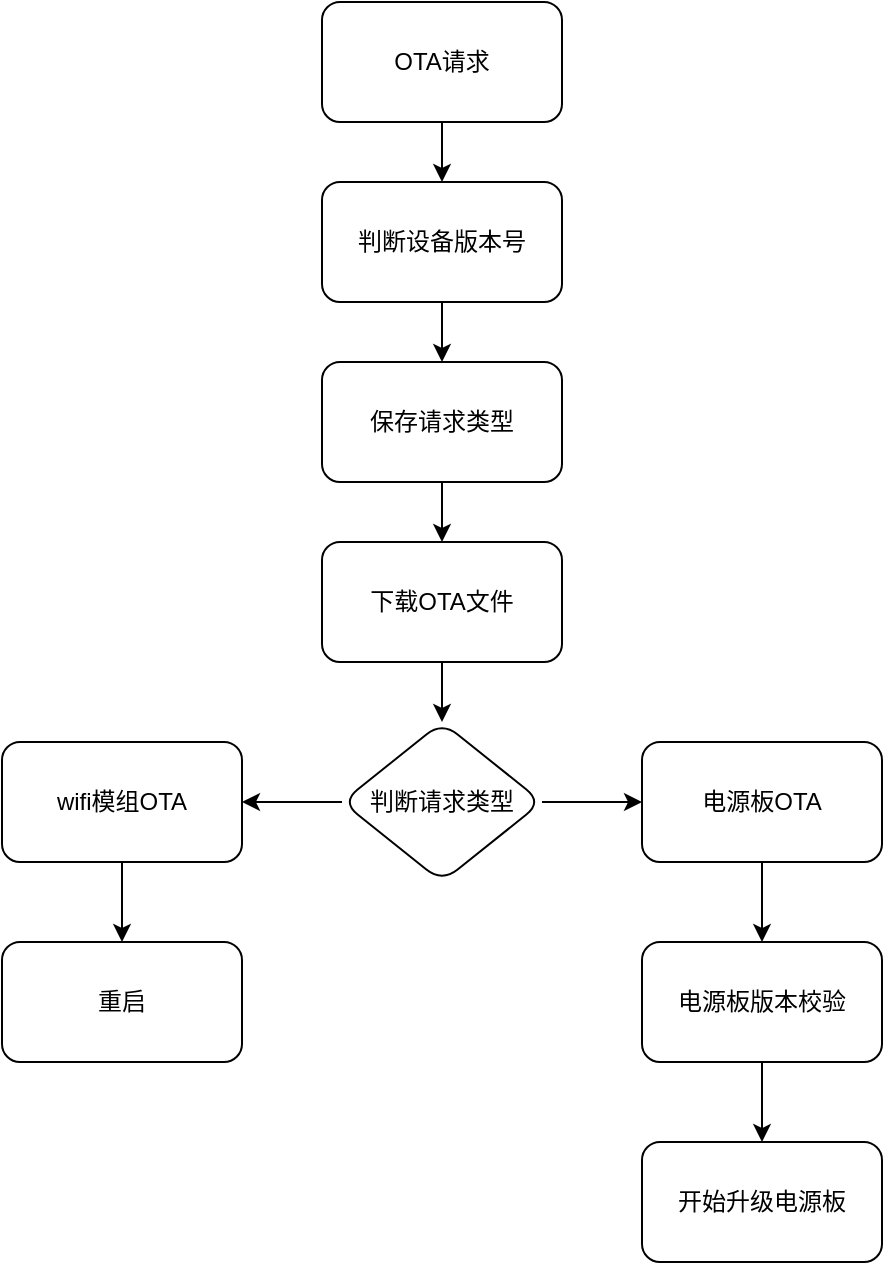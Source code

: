 <mxfile>
    <diagram id="aQuQZa_mv9cfFX0OnEQ4" name="Page-1">
        <mxGraphModel dx="1047" dy="724" grid="1" gridSize="10" guides="1" tooltips="1" connect="1" arrows="1" fold="1" page="1" pageScale="1" pageWidth="3300" pageHeight="4681" math="0" shadow="0">
            <root>
                <mxCell id="0"/>
                <mxCell id="1" parent="0"/>
                <mxCell id="4" value="" style="edgeStyle=none;html=1;" edge="1" parent="1" source="2" target="3">
                    <mxGeometry relative="1" as="geometry"/>
                </mxCell>
                <mxCell id="2" value="OTA请求" style="rounded=1;whiteSpace=wrap;html=1;" parent="1" vertex="1">
                    <mxGeometry x="300" y="170" width="120" height="60" as="geometry"/>
                </mxCell>
                <mxCell id="12" value="" style="edgeStyle=none;html=1;" edge="1" parent="1" source="3" target="11">
                    <mxGeometry relative="1" as="geometry"/>
                </mxCell>
                <mxCell id="3" value="判断设备版本号" style="whiteSpace=wrap;html=1;rounded=1;" vertex="1" parent="1">
                    <mxGeometry x="300" y="260" width="120" height="60" as="geometry"/>
                </mxCell>
                <mxCell id="14" value="" style="edgeStyle=none;html=1;" edge="1" parent="1" source="11" target="13">
                    <mxGeometry relative="1" as="geometry"/>
                </mxCell>
                <mxCell id="11" value="保存请求类型" style="whiteSpace=wrap;html=1;rounded=1;" vertex="1" parent="1">
                    <mxGeometry x="300" y="350" width="120" height="60" as="geometry"/>
                </mxCell>
                <mxCell id="16" value="" style="edgeStyle=none;html=1;" edge="1" parent="1" source="13" target="15">
                    <mxGeometry relative="1" as="geometry"/>
                </mxCell>
                <mxCell id="13" value="下载OTA文件" style="whiteSpace=wrap;html=1;rounded=1;" vertex="1" parent="1">
                    <mxGeometry x="300" y="440" width="120" height="60" as="geometry"/>
                </mxCell>
                <mxCell id="18" value="" style="edgeStyle=none;html=1;" edge="1" parent="1" source="15" target="17">
                    <mxGeometry relative="1" as="geometry"/>
                </mxCell>
                <mxCell id="20" value="" style="edgeStyle=none;html=1;" edge="1" parent="1" source="15" target="19">
                    <mxGeometry relative="1" as="geometry"/>
                </mxCell>
                <mxCell id="15" value="判断请求类型" style="rhombus;whiteSpace=wrap;html=1;rounded=1;" vertex="1" parent="1">
                    <mxGeometry x="310" y="530" width="100" height="80" as="geometry"/>
                </mxCell>
                <mxCell id="24" value="" style="edgeStyle=none;html=1;" edge="1" parent="1" source="17" target="23">
                    <mxGeometry relative="1" as="geometry"/>
                </mxCell>
                <mxCell id="17" value="电源板OTA" style="whiteSpace=wrap;html=1;rounded=1;" vertex="1" parent="1">
                    <mxGeometry x="460" y="540" width="120" height="60" as="geometry"/>
                </mxCell>
                <mxCell id="22" value="" style="edgeStyle=none;html=1;" edge="1" parent="1" source="19" target="21">
                    <mxGeometry relative="1" as="geometry"/>
                </mxCell>
                <mxCell id="19" value="wifi模组OTA" style="whiteSpace=wrap;html=1;rounded=1;" vertex="1" parent="1">
                    <mxGeometry x="140" y="540" width="120" height="60" as="geometry"/>
                </mxCell>
                <mxCell id="21" value="重启" style="whiteSpace=wrap;html=1;rounded=1;" vertex="1" parent="1">
                    <mxGeometry x="140" y="640" width="120" height="60" as="geometry"/>
                </mxCell>
                <mxCell id="26" value="" style="edgeStyle=none;html=1;" edge="1" parent="1" source="23" target="25">
                    <mxGeometry relative="1" as="geometry"/>
                </mxCell>
                <mxCell id="23" value="电源板版本校验" style="whiteSpace=wrap;html=1;rounded=1;" vertex="1" parent="1">
                    <mxGeometry x="460" y="640" width="120" height="60" as="geometry"/>
                </mxCell>
                <mxCell id="25" value="开始升级电源板" style="whiteSpace=wrap;html=1;rounded=1;" vertex="1" parent="1">
                    <mxGeometry x="460" y="740" width="120" height="60" as="geometry"/>
                </mxCell>
            </root>
        </mxGraphModel>
    </diagram>
</mxfile>